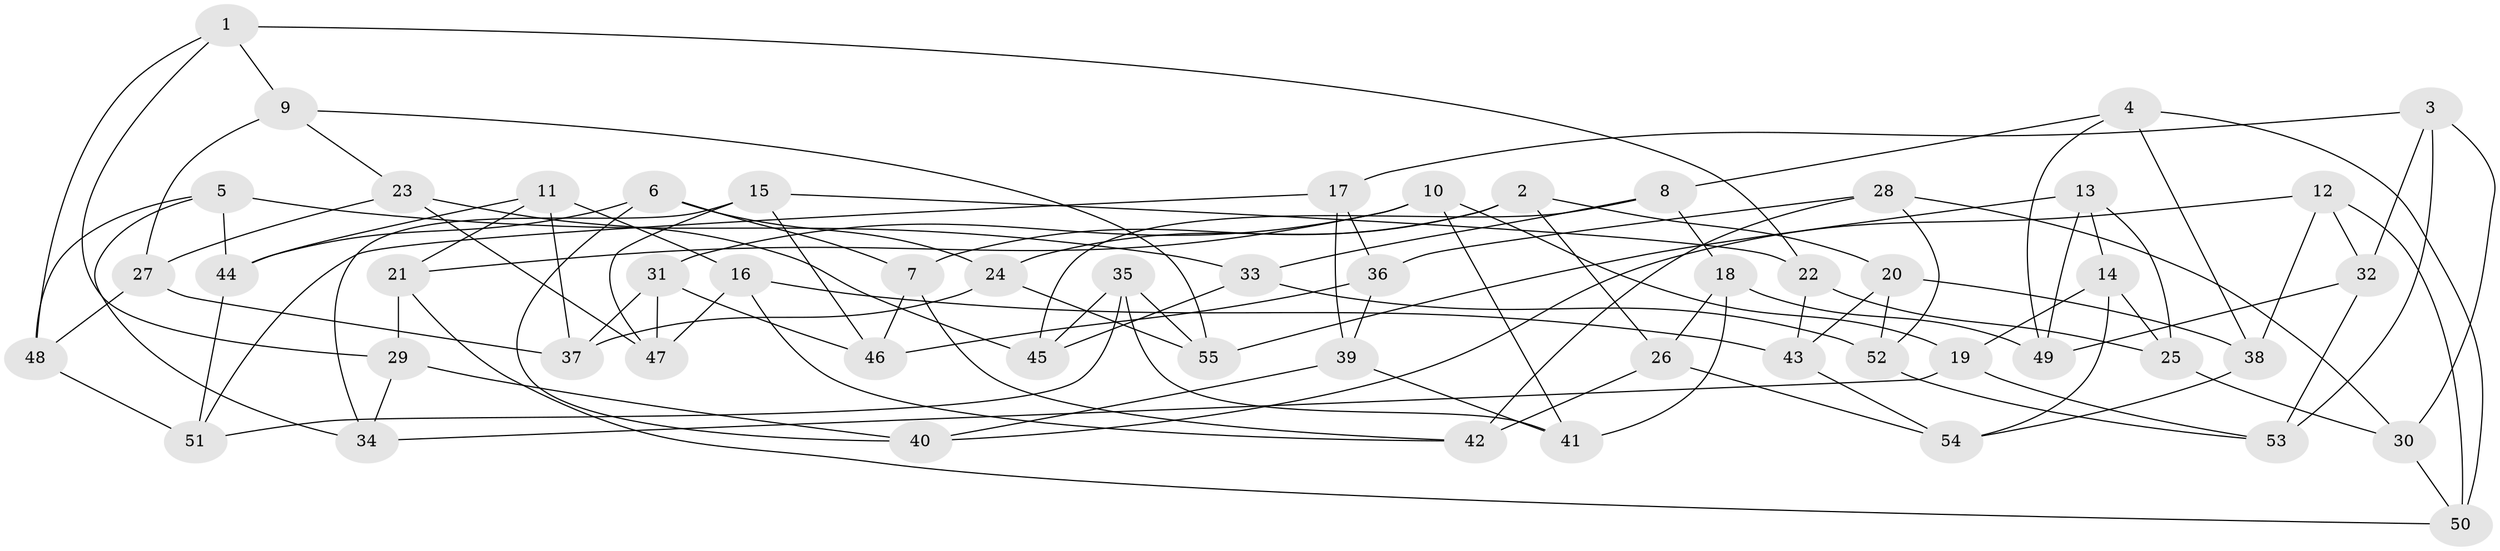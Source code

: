 // coarse degree distribution, {3: 0.18518518518518517, 4: 0.4074074074074074, 6: 0.14814814814814814, 5: 0.14814814814814814, 7: 0.037037037037037035, 8: 0.037037037037037035, 2: 0.037037037037037035}
// Generated by graph-tools (version 1.1) at 2025/03/03/04/25 22:03:31]
// undirected, 55 vertices, 110 edges
graph export_dot {
graph [start="1"]
  node [color=gray90,style=filled];
  1;
  2;
  3;
  4;
  5;
  6;
  7;
  8;
  9;
  10;
  11;
  12;
  13;
  14;
  15;
  16;
  17;
  18;
  19;
  20;
  21;
  22;
  23;
  24;
  25;
  26;
  27;
  28;
  29;
  30;
  31;
  32;
  33;
  34;
  35;
  36;
  37;
  38;
  39;
  40;
  41;
  42;
  43;
  44;
  45;
  46;
  47;
  48;
  49;
  50;
  51;
  52;
  53;
  54;
  55;
  1 -- 22;
  1 -- 48;
  1 -- 29;
  1 -- 9;
  2 -- 20;
  2 -- 7;
  2 -- 26;
  2 -- 24;
  3 -- 53;
  3 -- 30;
  3 -- 32;
  3 -- 17;
  4 -- 49;
  4 -- 50;
  4 -- 8;
  4 -- 38;
  5 -- 44;
  5 -- 48;
  5 -- 33;
  5 -- 34;
  6 -- 44;
  6 -- 7;
  6 -- 40;
  6 -- 24;
  7 -- 46;
  7 -- 42;
  8 -- 45;
  8 -- 18;
  8 -- 33;
  9 -- 55;
  9 -- 27;
  9 -- 23;
  10 -- 31;
  10 -- 19;
  10 -- 21;
  10 -- 41;
  11 -- 37;
  11 -- 16;
  11 -- 44;
  11 -- 21;
  12 -- 32;
  12 -- 38;
  12 -- 40;
  12 -- 50;
  13 -- 49;
  13 -- 14;
  13 -- 55;
  13 -- 25;
  14 -- 54;
  14 -- 25;
  14 -- 19;
  15 -- 47;
  15 -- 22;
  15 -- 46;
  15 -- 34;
  16 -- 42;
  16 -- 43;
  16 -- 47;
  17 -- 36;
  17 -- 39;
  17 -- 51;
  18 -- 49;
  18 -- 26;
  18 -- 41;
  19 -- 53;
  19 -- 34;
  20 -- 52;
  20 -- 43;
  20 -- 38;
  21 -- 50;
  21 -- 29;
  22 -- 25;
  22 -- 43;
  23 -- 27;
  23 -- 45;
  23 -- 47;
  24 -- 55;
  24 -- 37;
  25 -- 30;
  26 -- 54;
  26 -- 42;
  27 -- 37;
  27 -- 48;
  28 -- 52;
  28 -- 36;
  28 -- 30;
  28 -- 42;
  29 -- 34;
  29 -- 40;
  30 -- 50;
  31 -- 47;
  31 -- 46;
  31 -- 37;
  32 -- 49;
  32 -- 53;
  33 -- 52;
  33 -- 45;
  35 -- 55;
  35 -- 51;
  35 -- 45;
  35 -- 41;
  36 -- 46;
  36 -- 39;
  38 -- 54;
  39 -- 40;
  39 -- 41;
  43 -- 54;
  44 -- 51;
  48 -- 51;
  52 -- 53;
}
